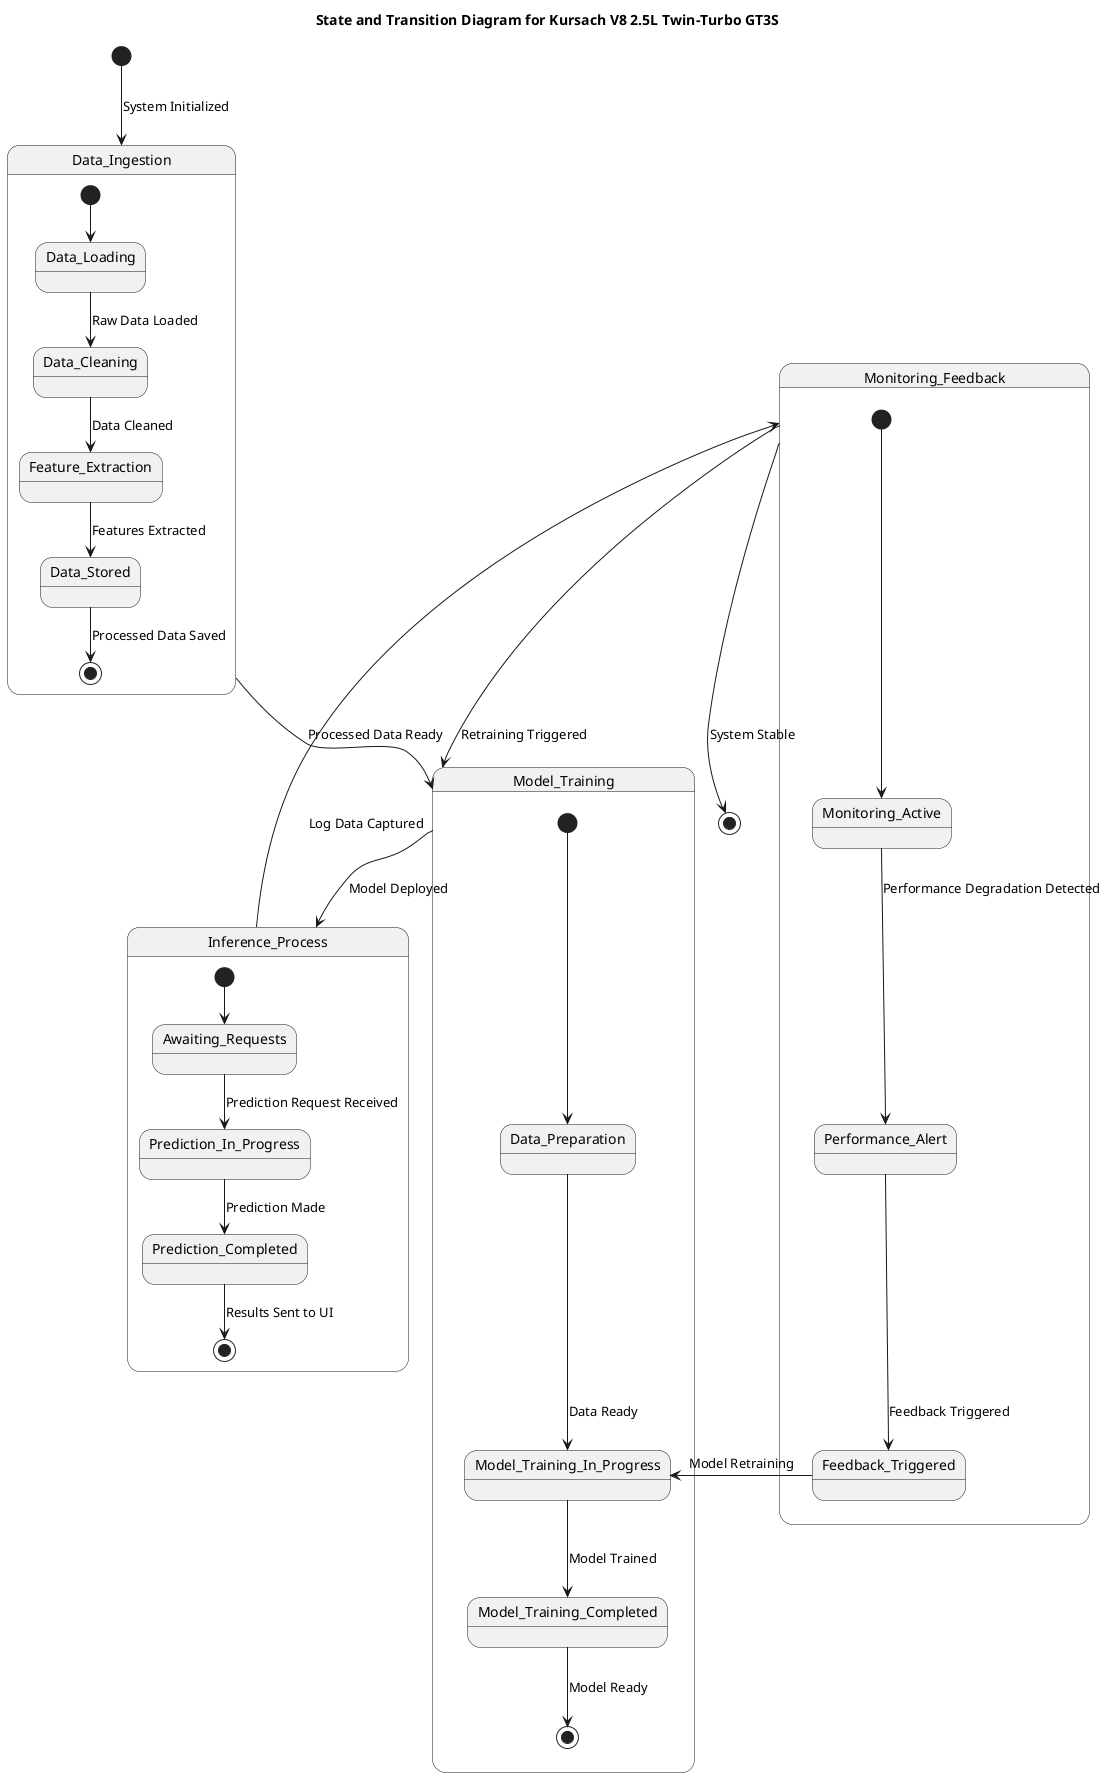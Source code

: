 @startuml
title State and Transition Diagram for Kursach V8 2.5L Twin-Turbo GT3S

[*] --> Data_Ingestion : System Initialized

' ----------------------
' Data Processing States
' ----------------------
state Data_Ingestion {
    [*] --> Data_Loading
    Data_Loading --> Data_Cleaning : Raw Data Loaded
    Data_Cleaning --> Feature_Extraction : Data Cleaned
    Feature_Extraction --> Data_Stored : Features Extracted
    Data_Stored --> [*] : Processed Data Saved
}

' ----------------------
' Model Training States
' ----------------------
state Model_Training {
    [*] --> Data_Preparation
    Data_Preparation --> Model_Training_In_Progress : Data Ready
    Model_Training_In_Progress --> Model_Training_Completed : Model Trained
    Model_Training_Completed --> [*] : Model Ready
}

' ----------------------
' Inference States
' ----------------------
state Inference_Process {
    [*] --> Awaiting_Requests
    Awaiting_Requests --> Prediction_In_Progress : Prediction Request Received
    Prediction_In_Progress --> Prediction_Completed : Prediction Made
    Prediction_Completed --> [*] : Results Sent to UI
}

' ----------------------
' Monitoring and Feedback Loop
' ----------------------
state Monitoring_Feedback {
    [*] --> Monitoring_Active
    Monitoring_Active --> Performance_Alert : Performance Degradation Detected
    Performance_Alert --> Feedback_Triggered : Feedback Triggered
    Feedback_Triggered --> Model_Training_In_Progress : Model Retraining
}

' ----------------------
' System Transitions
' ----------------------
Data_Ingestion --> Model_Training : Processed Data Ready
Model_Training --> Inference_Process : Model Deployed
Inference_Process --> Monitoring_Feedback : Log Data Captured
Monitoring_Feedback --> Model_Training : Retraining Triggered
Monitoring_Feedback --> [*] : System Stable

@enduml
